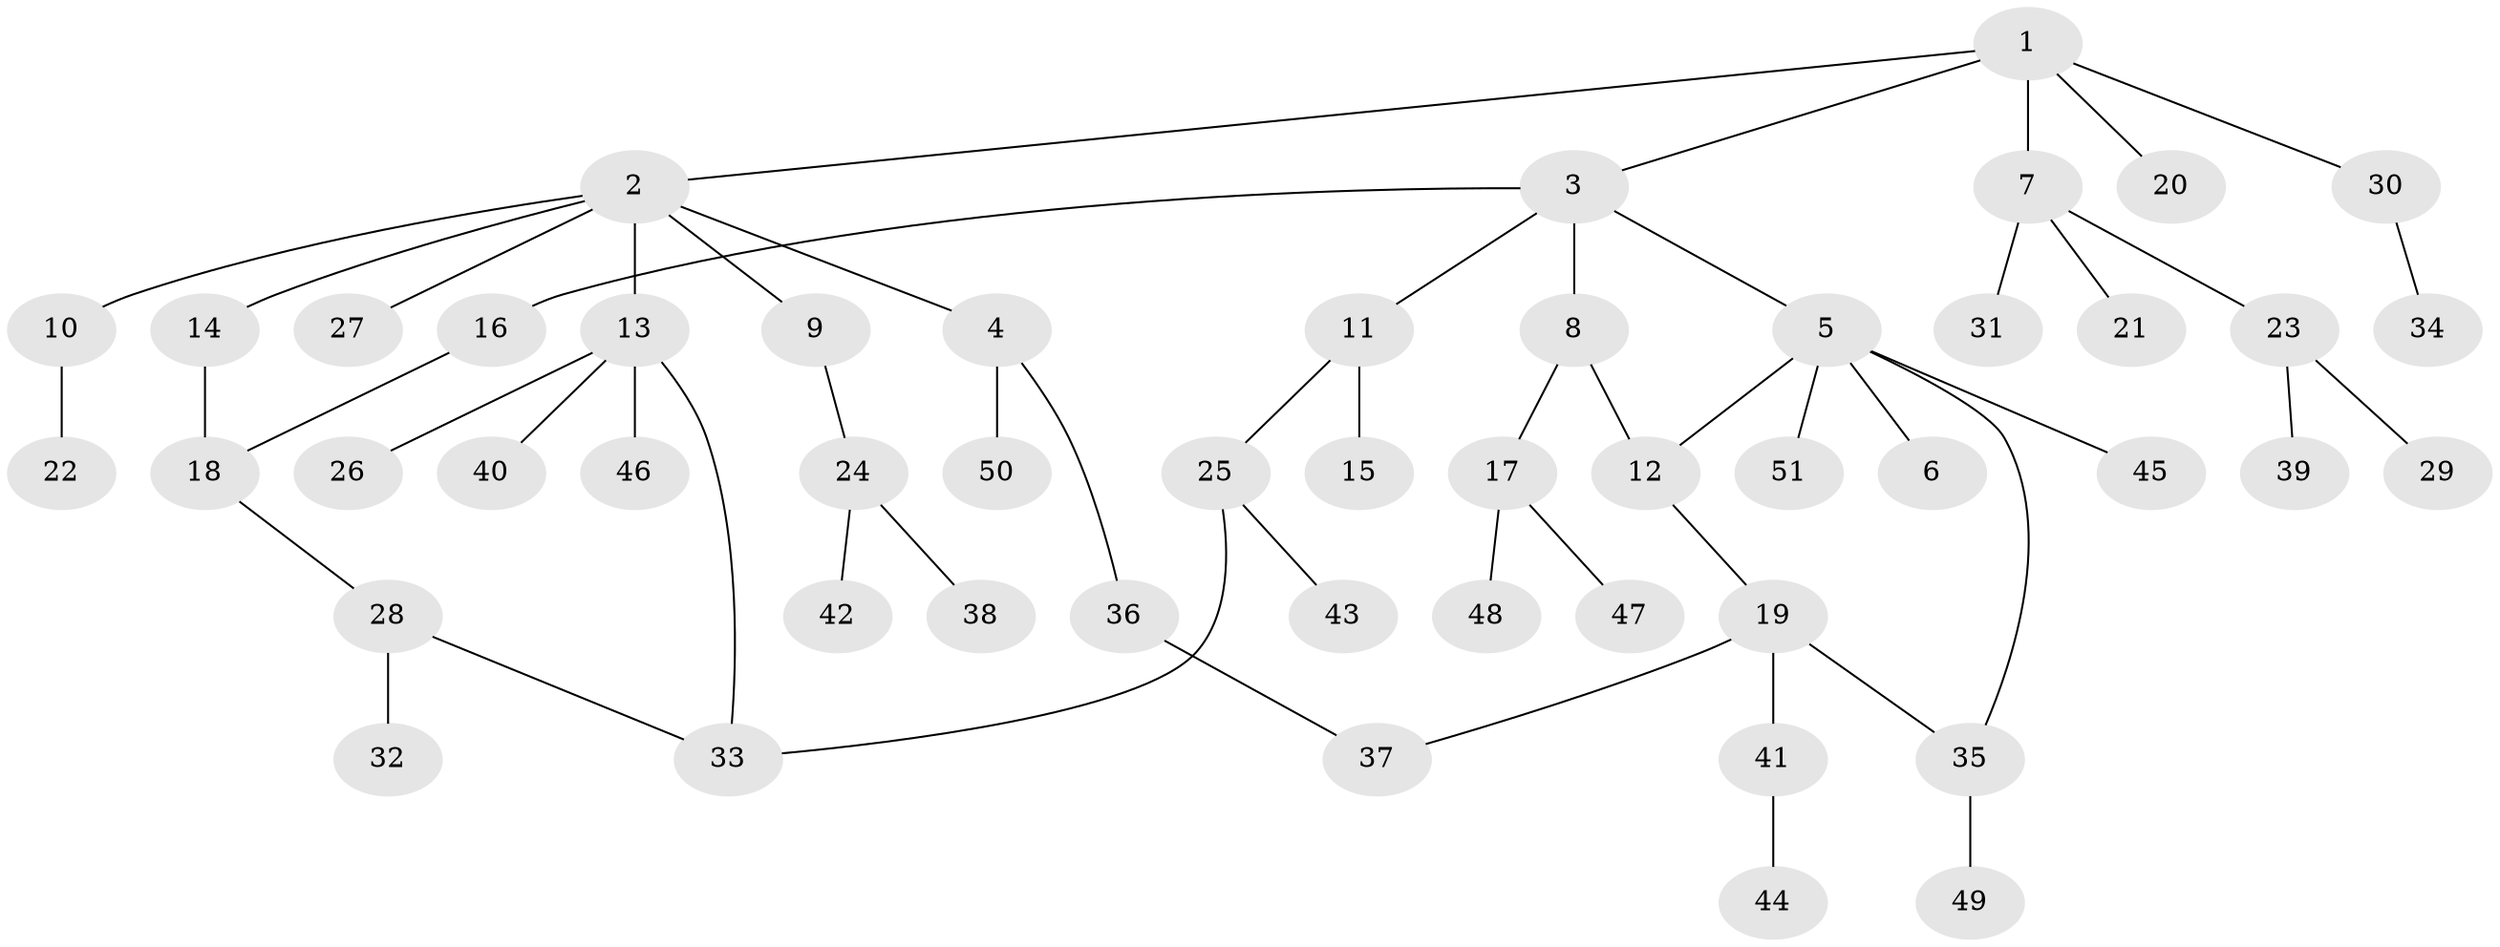 // Generated by graph-tools (version 1.1) at 2025/10/02/27/25 16:10:55]
// undirected, 51 vertices, 56 edges
graph export_dot {
graph [start="1"]
  node [color=gray90,style=filled];
  1;
  2;
  3;
  4;
  5;
  6;
  7;
  8;
  9;
  10;
  11;
  12;
  13;
  14;
  15;
  16;
  17;
  18;
  19;
  20;
  21;
  22;
  23;
  24;
  25;
  26;
  27;
  28;
  29;
  30;
  31;
  32;
  33;
  34;
  35;
  36;
  37;
  38;
  39;
  40;
  41;
  42;
  43;
  44;
  45;
  46;
  47;
  48;
  49;
  50;
  51;
  1 -- 2;
  1 -- 3;
  1 -- 7;
  1 -- 20;
  1 -- 30;
  2 -- 4;
  2 -- 9;
  2 -- 10;
  2 -- 13;
  2 -- 14;
  2 -- 27;
  3 -- 5;
  3 -- 8;
  3 -- 11;
  3 -- 16;
  4 -- 36;
  4 -- 50;
  5 -- 6;
  5 -- 45;
  5 -- 51;
  5 -- 12;
  5 -- 35;
  7 -- 21;
  7 -- 23;
  7 -- 31;
  8 -- 12;
  8 -- 17;
  9 -- 24;
  10 -- 22;
  11 -- 15;
  11 -- 25;
  12 -- 19;
  13 -- 26;
  13 -- 33;
  13 -- 40;
  13 -- 46;
  14 -- 18;
  16 -- 18;
  17 -- 47;
  17 -- 48;
  18 -- 28;
  19 -- 35;
  19 -- 37;
  19 -- 41;
  23 -- 29;
  23 -- 39;
  24 -- 38;
  24 -- 42;
  25 -- 43;
  25 -- 33;
  28 -- 32;
  28 -- 33;
  30 -- 34;
  35 -- 49;
  36 -- 37;
  41 -- 44;
}
